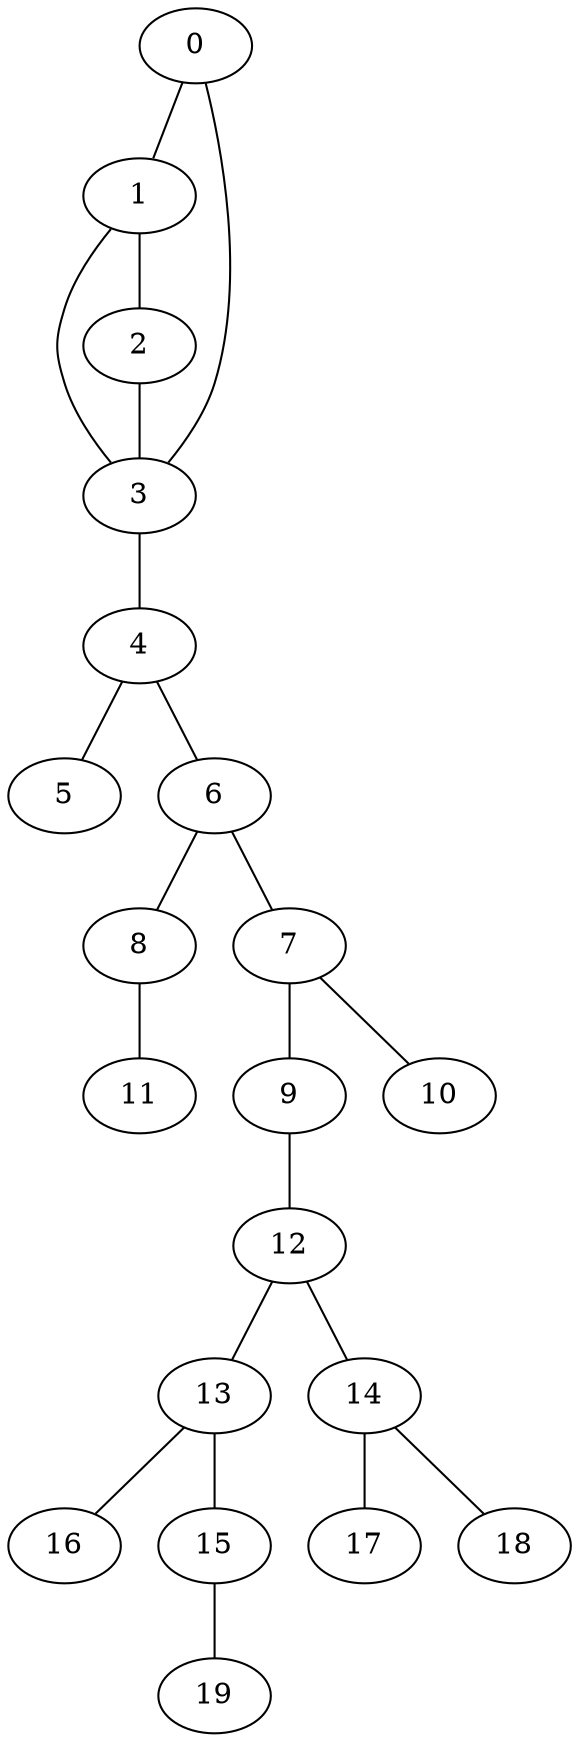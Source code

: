 
graph graphname {
    0 -- 1
0 -- 3
1 -- 2
1 -- 3
2 -- 3
3 -- 4
4 -- 5
4 -- 6
6 -- 8
6 -- 7
7 -- 9
7 -- 10
8 -- 11
9 -- 12
12 -- 13
12 -- 14
13 -- 16
13 -- 15
14 -- 17
14 -- 18
15 -- 19

}
